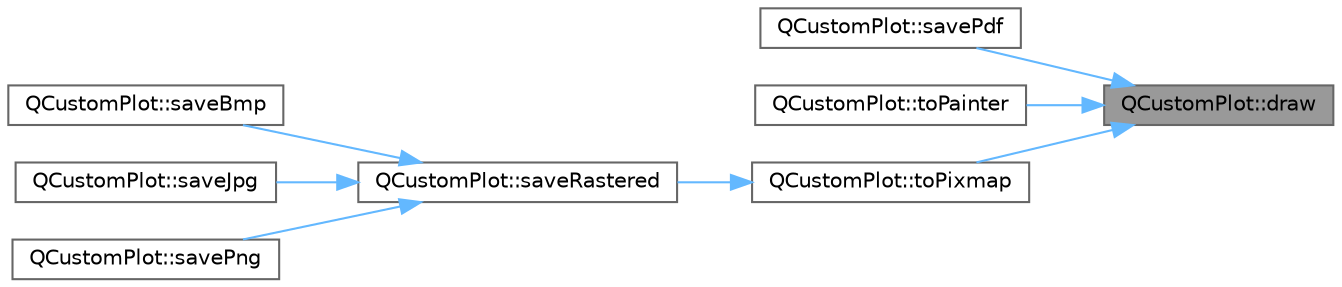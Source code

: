 digraph "QCustomPlot::draw"
{
 // LATEX_PDF_SIZE
  bgcolor="transparent";
  edge [fontname=Helvetica,fontsize=10,labelfontname=Helvetica,labelfontsize=10];
  node [fontname=Helvetica,fontsize=10,shape=box,height=0.2,width=0.4];
  rankdir="RL";
  Node1 [label="QCustomPlot::draw",height=0.2,width=0.4,color="gray40", fillcolor="grey60", style="filled", fontcolor="black",tooltip=" "];
  Node1 -> Node2 [dir="back",color="steelblue1",style="solid"];
  Node2 [label="QCustomPlot::savePdf",height=0.2,width=0.4,color="grey40", fillcolor="white", style="filled",URL="$class_q_custom_plot.html#ad5acd34f6b39c3516887d7e54fec2412",tooltip=" "];
  Node1 -> Node3 [dir="back",color="steelblue1",style="solid"];
  Node3 [label="QCustomPlot::toPainter",height=0.2,width=0.4,color="grey40", fillcolor="white", style="filled",URL="$class_q_custom_plot.html#a1be68d5c0f1e086d6374d1340a193fb9",tooltip=" "];
  Node1 -> Node4 [dir="back",color="steelblue1",style="solid"];
  Node4 [label="QCustomPlot::toPixmap",height=0.2,width=0.4,color="grey40", fillcolor="white", style="filled",URL="$class_q_custom_plot.html#aabb974d71ce96c137dc04eb6eab844fe",tooltip=" "];
  Node4 -> Node5 [dir="back",color="steelblue1",style="solid"];
  Node5 [label="QCustomPlot::saveRastered",height=0.2,width=0.4,color="grey40", fillcolor="white", style="filled",URL="$class_q_custom_plot.html#ad7723ce2edfa270632ef42b03a444352",tooltip=" "];
  Node5 -> Node6 [dir="back",color="steelblue1",style="solid"];
  Node6 [label="QCustomPlot::saveBmp",height=0.2,width=0.4,color="grey40", fillcolor="white", style="filled",URL="$class_q_custom_plot.html#ae3a86ed0795670e50afa21759d4fa13d",tooltip=" "];
  Node5 -> Node7 [dir="back",color="steelblue1",style="solid"];
  Node7 [label="QCustomPlot::saveJpg",height=0.2,width=0.4,color="grey40", fillcolor="white", style="filled",URL="$class_q_custom_plot.html#a76f0d278e630a711fa6f48048cfd83e4",tooltip=" "];
  Node5 -> Node8 [dir="back",color="steelblue1",style="solid"];
  Node8 [label="QCustomPlot::savePng",height=0.2,width=0.4,color="grey40", fillcolor="white", style="filled",URL="$class_q_custom_plot.html#ac92cc9256d12f354b40a4be4600b5fb9",tooltip=" "];
}
